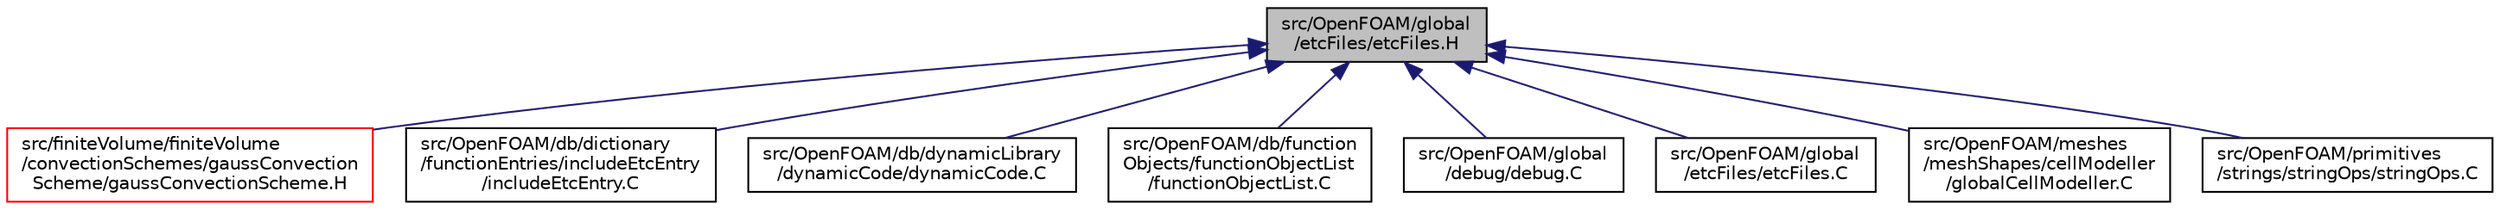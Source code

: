 digraph "src/OpenFOAM/global/etcFiles/etcFiles.H"
{
  bgcolor="transparent";
  edge [fontname="Helvetica",fontsize="10",labelfontname="Helvetica",labelfontsize="10"];
  node [fontname="Helvetica",fontsize="10",shape=record];
  Node1 [label="src/OpenFOAM/global\l/etcFiles/etcFiles.H",height=0.2,width=0.4,color="black", fillcolor="grey75", style="filled", fontcolor="black"];
  Node1 -> Node2 [dir="back",color="midnightblue",fontsize="10",style="solid",fontname="Helvetica"];
  Node2 [label="src/finiteVolume/finiteVolume\l/convectionSchemes/gaussConvection\lScheme/gaussConvectionScheme.H",height=0.2,width=0.4,color="red",URL="$a05788.html"];
  Node1 -> Node3 [dir="back",color="midnightblue",fontsize="10",style="solid",fontname="Helvetica"];
  Node3 [label="src/OpenFOAM/db/dictionary\l/functionEntries/includeEtcEntry\l/includeEtcEntry.C",height=0.2,width=0.4,color="black",URL="$a08023.html"];
  Node1 -> Node4 [dir="back",color="midnightblue",fontsize="10",style="solid",fontname="Helvetica"];
  Node4 [label="src/OpenFOAM/db/dynamicLibrary\l/dynamicCode/dynamicCode.C",height=0.2,width=0.4,color="black",URL="$a08042.html"];
  Node1 -> Node5 [dir="back",color="midnightblue",fontsize="10",style="solid",fontname="Helvetica"];
  Node5 [label="src/OpenFOAM/db/function\lObjects/functionObjectList\l/functionObjectList.C",height=0.2,width=0.4,color="black",URL="$a08055.html"];
  Node1 -> Node6 [dir="back",color="midnightblue",fontsize="10",style="solid",fontname="Helvetica"];
  Node6 [label="src/OpenFOAM/global\l/debug/debug.C",height=0.2,width=0.4,color="black",URL="$a08497.html",tooltip="Class for handling debugging switches. "];
  Node1 -> Node7 [dir="back",color="midnightblue",fontsize="10",style="solid",fontname="Helvetica"];
  Node7 [label="src/OpenFOAM/global\l/etcFiles/etcFiles.C",height=0.2,width=0.4,color="black",URL="$a08503.html"];
  Node1 -> Node8 [dir="back",color="midnightblue",fontsize="10",style="solid",fontname="Helvetica"];
  Node8 [label="src/OpenFOAM/meshes\l/meshShapes/cellModeller\l/globalCellModeller.C",height=0.2,width=0.4,color="black",URL="$a08851.html",tooltip="cellModeller global initializations "];
  Node1 -> Node9 [dir="back",color="midnightblue",fontsize="10",style="solid",fontname="Helvetica"];
  Node9 [label="src/OpenFOAM/primitives\l/strings/stringOps/stringOps.C",height=0.2,width=0.4,color="black",URL="$a09344.html"];
}
